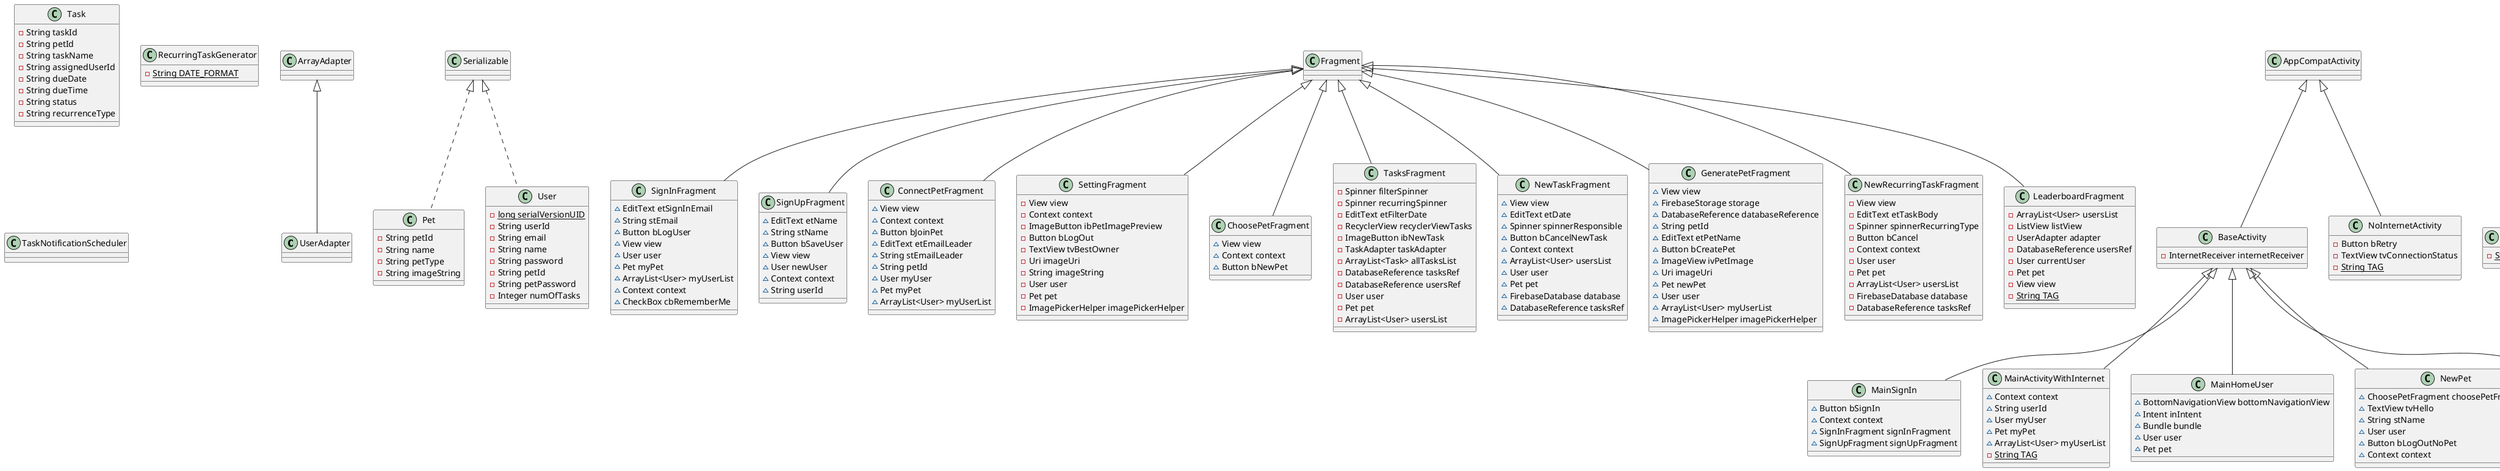 @startuml
class UserAdapter {
}
class Pet {
- String petId
- String name
- String petType
- String imageString
}

class User {
- {static} long serialVersionUID
- String userId
- String email
- String name
- String password
- String petId
- String petPassword
- Integer numOfTasks
}

class SignInFragment {
~ EditText etSignInEmail
~ String stEmail
~ Button bLogUser
~ View view
~ User user
~ Pet myPet
~ ArrayList<User> myUserList
~ Context context
~ CheckBox cbRememberMe
}

class SignUpFragment {
~ EditText etName
~ String stName
~ Button bSaveUser
~ View view
~ User newUser
~ Context context
~ String userId
}

class MainSignIn {
~ Button bSignIn
~ Context context
~ SignInFragment signInFragment
~ SignUpFragment signUpFragment
}

class Task {
- String taskId
- String petId
- String taskName
- String assignedUserId
- String dueDate
- String dueTime
- String status
- String recurrenceType
}

class ConnectPetFragment {
~ View view
~ Context context
~ Button bJoinPet
~ EditText etEmailLeader
~ String stEmailLeader
~ String petId
~ User myUser
~ Pet myPet
~ ArrayList<User> myUserList
}

class SettingFragment {
- View view
- Context context
- ImageButton ibPetImagePreview
- Button bLogOut
- TextView tvBestOwner
- Uri imageUri
- String imageString
- User user
- Pet pet
- ImagePickerHelper imagePickerHelper
}

class ChoosePetFragment {
~ View view
~ Context context
~ Button bNewPet
}

class InternetReceiver {
- {static} String TAG
}

class BaseActivity {
- InternetReceiver internetReceiver
}

class TasksFragment {
- Spinner filterSpinner
- Spinner recurringSpinner
- EditText etFilterDate
- RecyclerView recyclerViewTasks
- ImageButton ibNewTask
- TaskAdapter taskAdapter
- ArrayList<Task> allTasksList
- DatabaseReference tasksRef
- DatabaseReference usersRef
- User user
- Pet pet
- ArrayList<User> usersList
}

class MainActivityWithInternet {
~ Context context
~ String userId
~ User myUser
~ Pet myPet
~ ArrayList<User> myUserList
- {static} String TAG
}

class MainHomeUser {
~ BottomNavigationView bottomNavigationView
~ Intent inIntent
~ Bundle bundle
~ User user
~ Pet pet
}

class RecurringTaskGenerator {
- {static} String DATE_FORMAT
}

class RecurringTaskReceiver {
- {static} String TAG
- {static} String CHANNEL_ID
- {static} int NOTIFICATION_ID
}

class NewPet {
~ ChoosePetFragment choosePetFragment
~ TextView tvHello
~ String stName
~ User user
~ Button bLogOutNoPet
~ Context context
}

class NewTaskFragment {
~ View view
~ EditText etDate
~ Spinner spinnerResponsible
~ Button bCancelNewTask
~ Context context
~ ArrayList<User> usersList
~ User user
~ Pet pet
~ FirebaseDatabase database
~ DatabaseReference tasksRef
}

class ImagePickerHelper {
- Fragment fragment
- ImagePickerCallback callback
- ActivityResultLauncher<Intent> galleryLauncher
- ActivityResultLauncher<Intent> cameraLauncher
- ActivityResultLauncher<String[]> permissionLauncher
- Uri cameraImageUri
}

interface ImagePickerHelper$ImagePickerCallback {
}
class CreateNotificationChannel {
}
class TaskAdapter {
- List<Task> tasks
- String currentUserId
- List<User> usersList
- OnTaskCompleteListener completeListener
- OnTaskEditListener editListener
- OnTaskDeleteListener deleteListener
}

interface TaskAdapter$OnTaskCompleteListener {
}
interface TaskAdapter$OnTaskEditListener {
}
interface TaskAdapter$OnTaskDeleteListener {
}
class TaskAdapter$TaskViewHolder {
~ TextView tvTaskName
~ Button btnComplete
}

class TaskNotificationScheduler {
}
class GeneratePetFragment {
~ View view
~ FirebaseStorage storage
~ DatabaseReference databaseReference
~ String petId
~ EditText etPetName
~ Button bCreatePet
~ ImageView ivPetImage
~ Uri imageUri
~ Pet newPet
~ User user
~ ArrayList<User> myUserList
~ ImagePickerHelper imagePickerHelper
}

class FirebaseFunctions {
}
interface FirebaseFunctions$FetchUsersCallback {
}
interface FirebaseFunctions$GetUserCallback {
}
interface FirebaseFunctions$GetPetCallback {
}
class NewRecurringTaskFragment {
- View view
- EditText etTaskBody
- Spinner spinnerRecurringType
- Button bCancel
- Context context
- User user
- Pet pet
- ArrayList<User> usersList
- FirebaseDatabase database
- DatabaseReference tasksRef
}

class MainActivity {
~ Context context
~ String userId
~ User myUser
~ Pet myPet
~ ArrayList<User> myUserList
- {static} String TAG
}

class TaskReminderReceiver {
- {static} String CHANNEL_ID
}

class NoInternetActivity {
- Button bRetry
- TextView tvConnectionStatus
- {static} String TAG
}

class LeaderboardFragment {
- ArrayList<User> usersList
- ListView listView
- UserAdapter adapter
- DatabaseReference usersRef
- User currentUser
- Pet pet
- View view
- {static} String TAG
}



ArrayAdapter <|-- UserAdapter
Serializable <|.. Pet
Serializable <|.. User
Fragment <|-- SignInFragment
Fragment <|-- SignUpFragment
BaseActivity <|-- MainSignIn
Fragment <|-- ConnectPetFragment
Fragment <|-- SettingFragment
Fragment <|-- ChoosePetFragment
BroadcastReceiver <|-- InternetReceiver
AppCompatActivity <|-- BaseActivity
Fragment <|-- TasksFragment
BaseActivity <|-- MainActivityWithInternet
BaseActivity <|-- MainHomeUser
BroadcastReceiver <|-- RecurringTaskReceiver
BaseActivity <|-- NewPet
Fragment <|-- NewTaskFragment
ImagePickerHelper +.. ImagePickerHelper$ImagePickerCallback
Application <|-- CreateNotificationChannel
Adapter <|-- TaskAdapter
TaskAdapter +.. TaskAdapter$OnTaskCompleteListener
TaskAdapter +.. TaskAdapter$OnTaskEditListener
TaskAdapter +.. TaskAdapter$OnTaskDeleteListener
TaskAdapter +.. TaskAdapter$TaskViewHolder
ViewHolder <|-- TaskAdapter$TaskViewHolder
Fragment <|-- GeneratePetFragment
FirebaseFunctions +.. FirebaseFunctions$FetchUsersCallback
FirebaseFunctions +.. FirebaseFunctions$GetUserCallback
FirebaseFunctions +.. FirebaseFunctions$GetPetCallback
Fragment <|-- NewRecurringTaskFragment
BaseActivity <|-- MainActivity
BroadcastReceiver <|-- TaskReminderReceiver
AppCompatActivity <|-- NoInternetActivity
Fragment <|-- LeaderboardFragment
@enduml